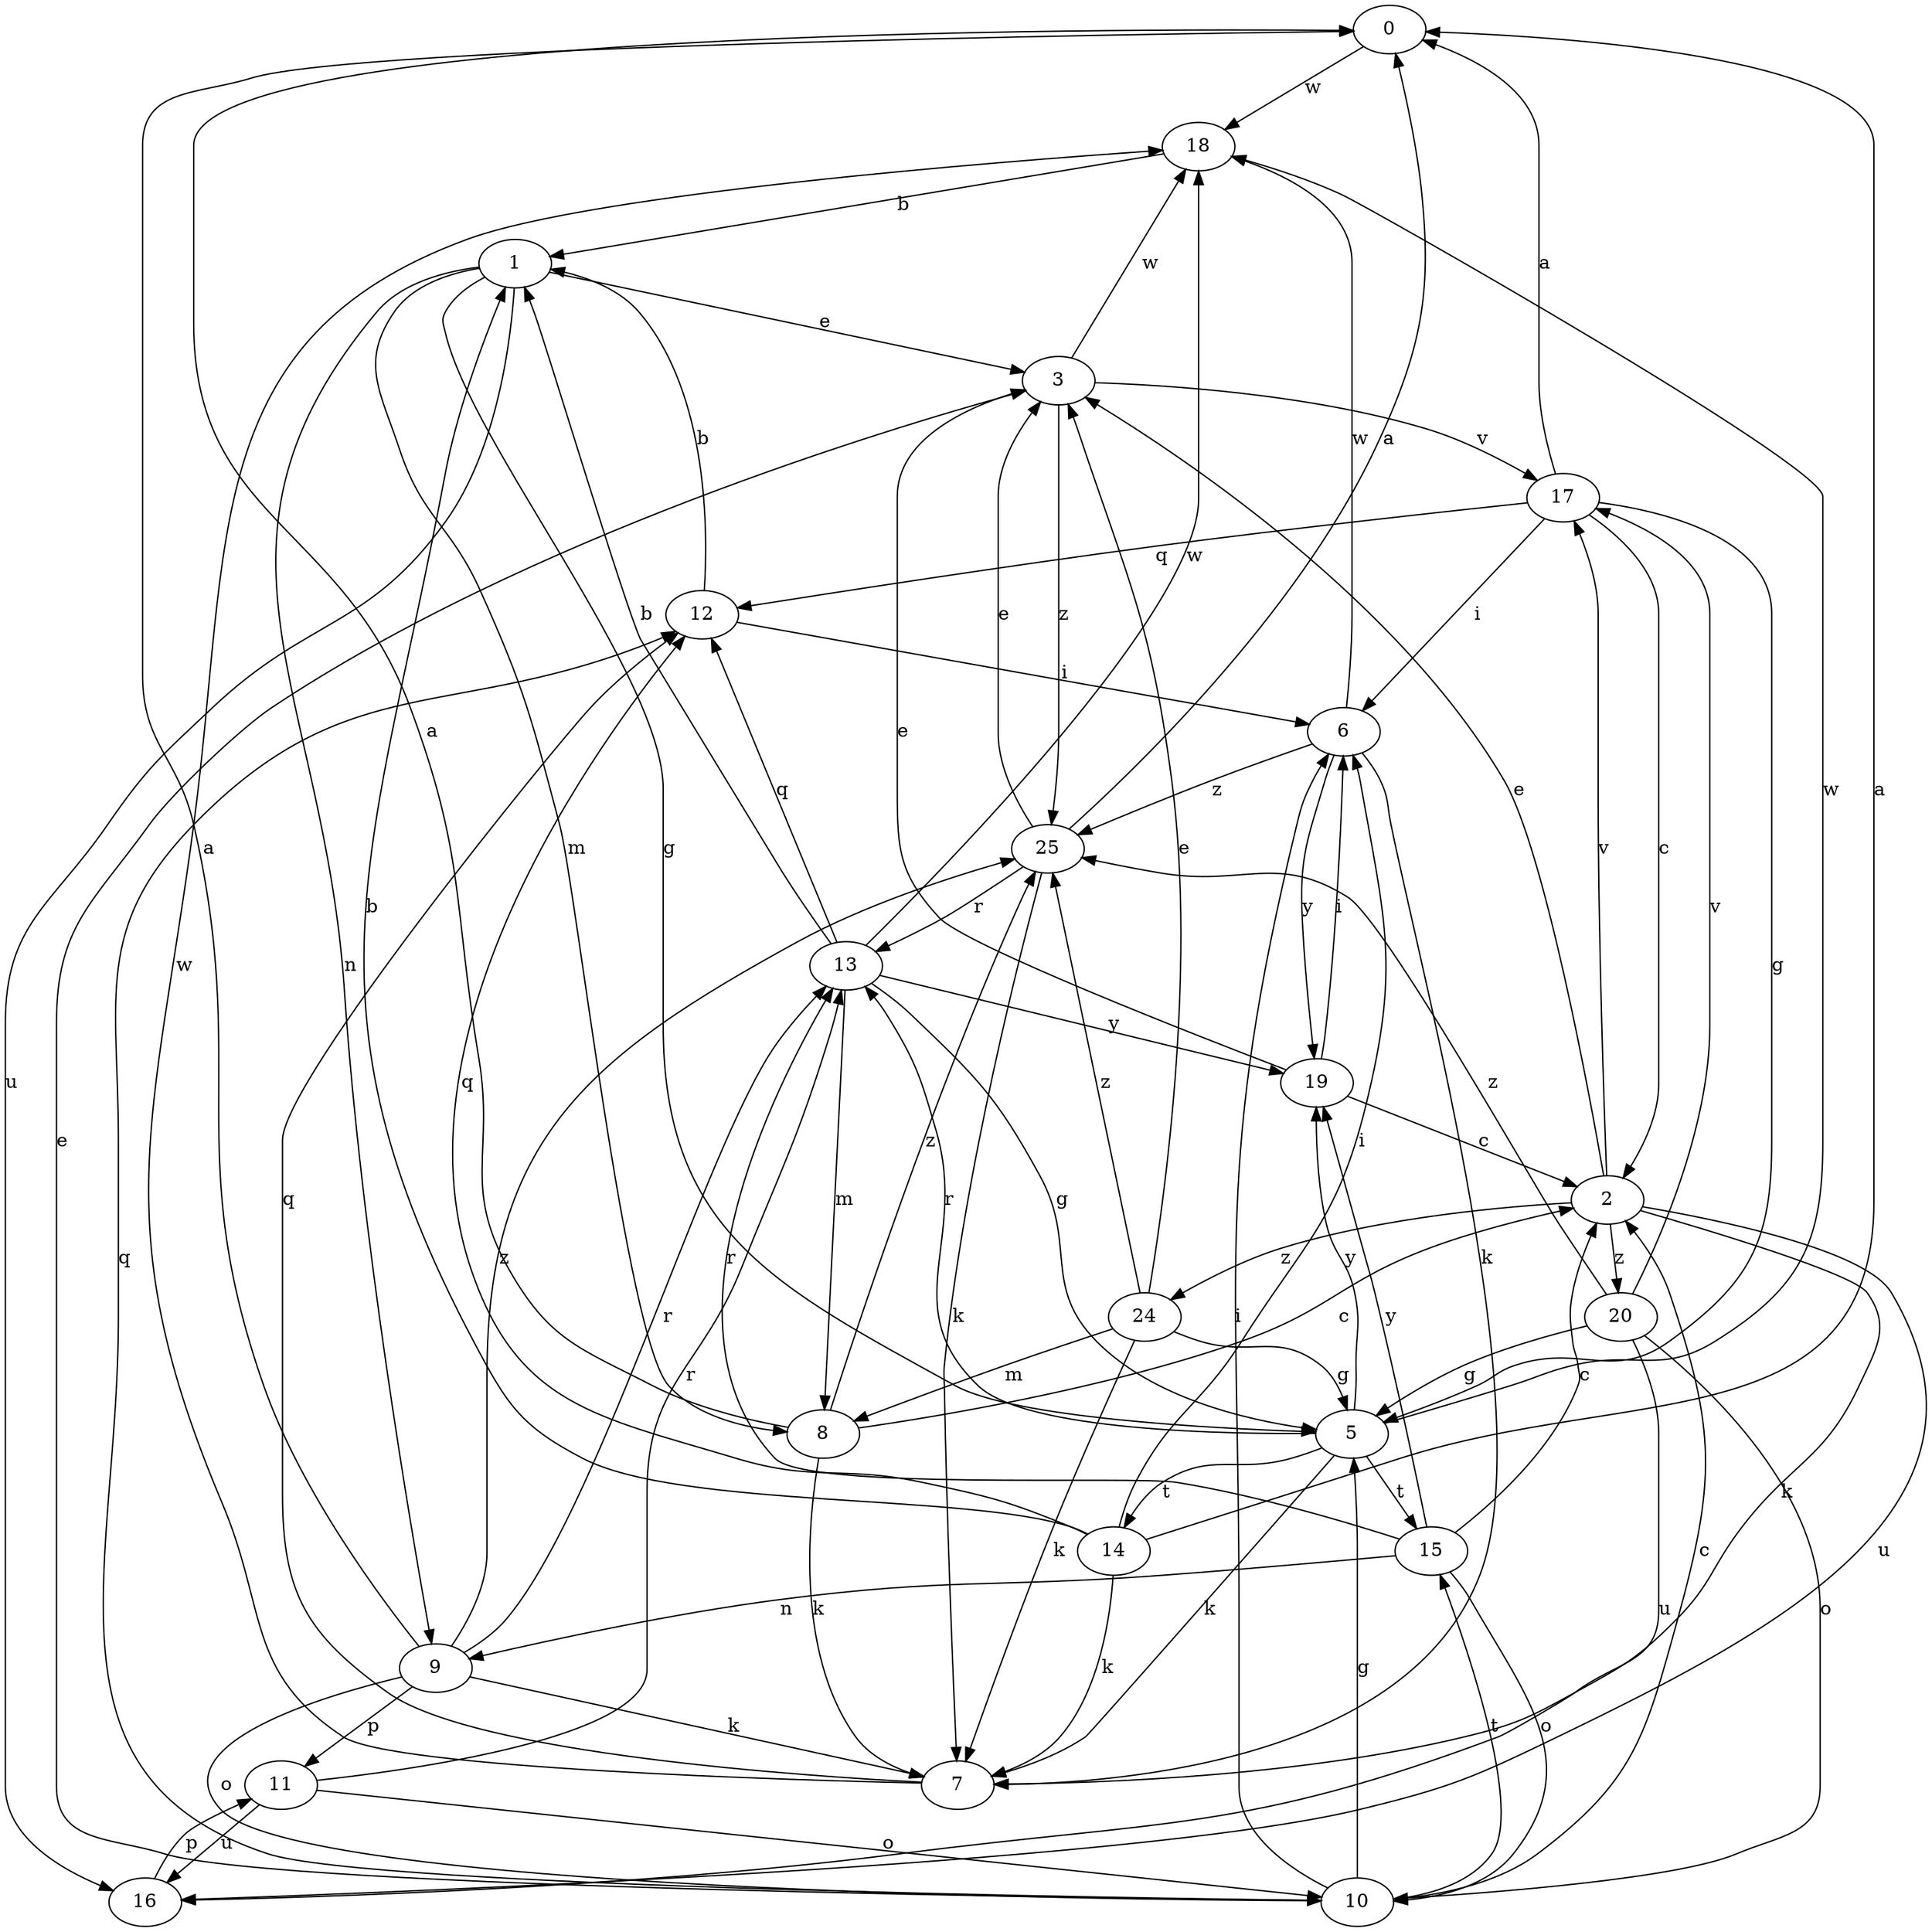 strict digraph  {
0;
1;
2;
3;
5;
6;
7;
8;
9;
10;
11;
12;
13;
14;
15;
16;
17;
18;
19;
20;
24;
25;
0 -> 18  [label=w];
1 -> 3  [label=e];
1 -> 5  [label=g];
1 -> 8  [label=m];
1 -> 9  [label=n];
1 -> 16  [label=u];
2 -> 3  [label=e];
2 -> 7  [label=k];
2 -> 16  [label=u];
2 -> 17  [label=v];
2 -> 20  [label=z];
2 -> 24  [label=z];
3 -> 17  [label=v];
3 -> 18  [label=w];
3 -> 25  [label=z];
5 -> 7  [label=k];
5 -> 13  [label=r];
5 -> 14  [label=t];
5 -> 15  [label=t];
5 -> 18  [label=w];
5 -> 19  [label=y];
6 -> 7  [label=k];
6 -> 18  [label=w];
6 -> 19  [label=y];
6 -> 25  [label=z];
7 -> 12  [label=q];
7 -> 18  [label=w];
8 -> 0  [label=a];
8 -> 2  [label=c];
8 -> 7  [label=k];
8 -> 25  [label=z];
9 -> 0  [label=a];
9 -> 7  [label=k];
9 -> 10  [label=o];
9 -> 11  [label=p];
9 -> 13  [label=r];
9 -> 25  [label=z];
10 -> 2  [label=c];
10 -> 3  [label=e];
10 -> 5  [label=g];
10 -> 6  [label=i];
10 -> 12  [label=q];
10 -> 15  [label=t];
11 -> 10  [label=o];
11 -> 13  [label=r];
11 -> 16  [label=u];
12 -> 1  [label=b];
12 -> 6  [label=i];
13 -> 1  [label=b];
13 -> 5  [label=g];
13 -> 8  [label=m];
13 -> 12  [label=q];
13 -> 18  [label=w];
13 -> 19  [label=y];
14 -> 0  [label=a];
14 -> 1  [label=b];
14 -> 6  [label=i];
14 -> 7  [label=k];
14 -> 12  [label=q];
15 -> 2  [label=c];
15 -> 9  [label=n];
15 -> 10  [label=o];
15 -> 13  [label=r];
15 -> 19  [label=y];
16 -> 11  [label=p];
17 -> 0  [label=a];
17 -> 2  [label=c];
17 -> 5  [label=g];
17 -> 6  [label=i];
17 -> 12  [label=q];
18 -> 1  [label=b];
19 -> 2  [label=c];
19 -> 3  [label=e];
19 -> 6  [label=i];
20 -> 5  [label=g];
20 -> 10  [label=o];
20 -> 16  [label=u];
20 -> 17  [label=v];
20 -> 25  [label=z];
24 -> 3  [label=e];
24 -> 5  [label=g];
24 -> 7  [label=k];
24 -> 8  [label=m];
24 -> 25  [label=z];
25 -> 0  [label=a];
25 -> 3  [label=e];
25 -> 7  [label=k];
25 -> 13  [label=r];
}
